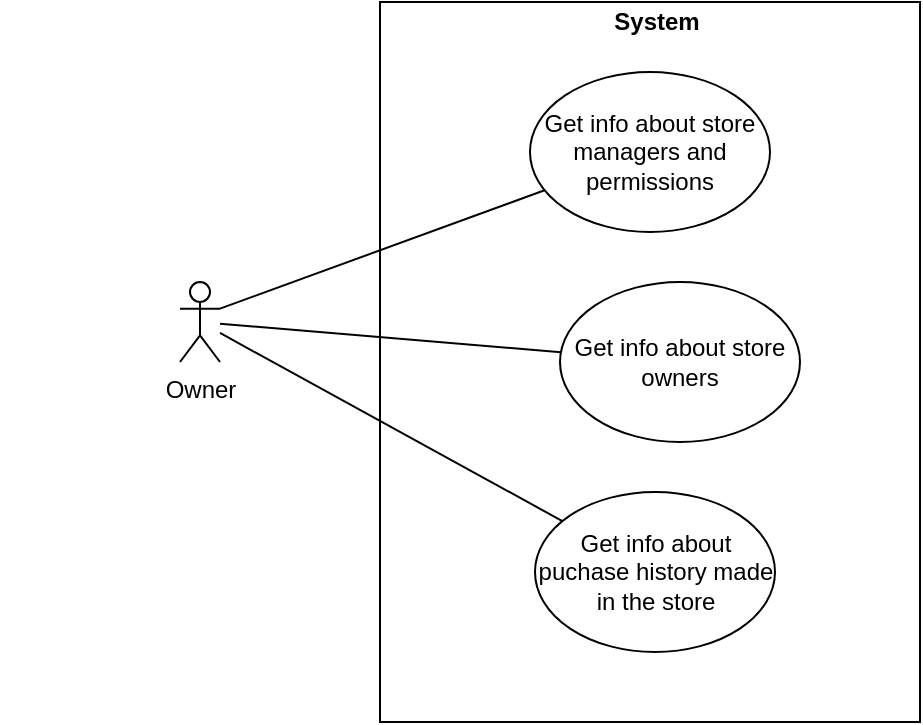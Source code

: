 <mxfile version="14.4.9" type="device"><diagram id="M6_VCbLuUXFwxjVcddjZ" name="Page-1"><mxGraphModel dx="1422" dy="675" grid="1" gridSize="10" guides="1" tooltips="1" connect="1" arrows="1" fold="1" page="1" pageScale="1" pageWidth="850" pageHeight="1100" math="0" shadow="0"><root><mxCell id="0"/><mxCell id="1" parent="0"/><mxCell id="dl7AmesQEN-kSOgiQJMn-19" value="" style="group" parent="1" vertex="1" connectable="0"><mxGeometry x="100" y="130" width="460" height="360" as="geometry"/></mxCell><mxCell id="dl7AmesQEN-kSOgiQJMn-1" value="" style="rounded=0;whiteSpace=wrap;html=1;" parent="dl7AmesQEN-kSOgiQJMn-19" vertex="1"><mxGeometry x="190" width="270" height="360" as="geometry"/></mxCell><mxCell id="dl7AmesQEN-kSOgiQJMn-3" value="Owner" style="shape=umlActor;verticalLabelPosition=bottom;verticalAlign=top;html=1;outlineConnect=0;" parent="dl7AmesQEN-kSOgiQJMn-19" vertex="1"><mxGeometry x="90" y="140" width="20" height="40" as="geometry"/></mxCell><mxCell id="dl7AmesQEN-kSOgiQJMn-5" value="Get info about puchase history made in the store" style="ellipse;whiteSpace=wrap;html=1;" parent="dl7AmesQEN-kSOgiQJMn-19" vertex="1"><mxGeometry x="267.5" y="245" width="120" height="80" as="geometry"/></mxCell><mxCell id="dl7AmesQEN-kSOgiQJMn-6" value="" style="endArrow=none;html=1;" parent="dl7AmesQEN-kSOgiQJMn-19" source="dl7AmesQEN-kSOgiQJMn-3" target="dl7AmesQEN-kSOgiQJMn-5" edge="1"><mxGeometry width="50" height="50" relative="1" as="geometry"><mxPoint x="330" y="270" as="sourcePoint"/><mxPoint x="380" y="220" as="targetPoint"/></mxGeometry></mxCell><mxCell id="dl7AmesQEN-kSOgiQJMn-9" value="Get info about store owners" style="ellipse;whiteSpace=wrap;html=1;" parent="dl7AmesQEN-kSOgiQJMn-19" vertex="1"><mxGeometry x="280" y="140" width="120" height="80" as="geometry"/></mxCell><mxCell id="dl7AmesQEN-kSOgiQJMn-12" value="Get info about store managers and permissions" style="ellipse;whiteSpace=wrap;html=1;" parent="dl7AmesQEN-kSOgiQJMn-19" vertex="1"><mxGeometry x="265" y="35" width="120" height="80" as="geometry"/></mxCell><mxCell id="dl7AmesQEN-kSOgiQJMn-13" value="" style="endArrow=none;html=1;entryX=1;entryY=0.333;entryDx=0;entryDy=0;entryPerimeter=0;" parent="dl7AmesQEN-kSOgiQJMn-19" source="dl7AmesQEN-kSOgiQJMn-12" target="dl7AmesQEN-kSOgiQJMn-3" edge="1"><mxGeometry width="50" height="50" relative="1" as="geometry"><mxPoint x="270" y="180" as="sourcePoint"/><mxPoint x="90" y="180" as="targetPoint"/></mxGeometry></mxCell><mxCell id="dl7AmesQEN-kSOgiQJMn-18" value="System" style="text;html=1;align=center;verticalAlign=middle;resizable=0;points=[];autosize=1;fontStyle=1" parent="dl7AmesQEN-kSOgiQJMn-19" vertex="1"><mxGeometry x="297.5" width="60" height="20" as="geometry"/></mxCell><mxCell id="gN8yUsQ5eufwgYXPTCBR-1" value="" style="endArrow=none;html=1;" parent="dl7AmesQEN-kSOgiQJMn-19" source="dl7AmesQEN-kSOgiQJMn-9" target="dl7AmesQEN-kSOgiQJMn-3" edge="1"><mxGeometry width="50" height="50" relative="1" as="geometry"><mxPoint x="282.317" y="104.142" as="sourcePoint"/><mxPoint x="120" y="163.333" as="targetPoint"/></mxGeometry></mxCell></root></mxGraphModel></diagram></mxfile>